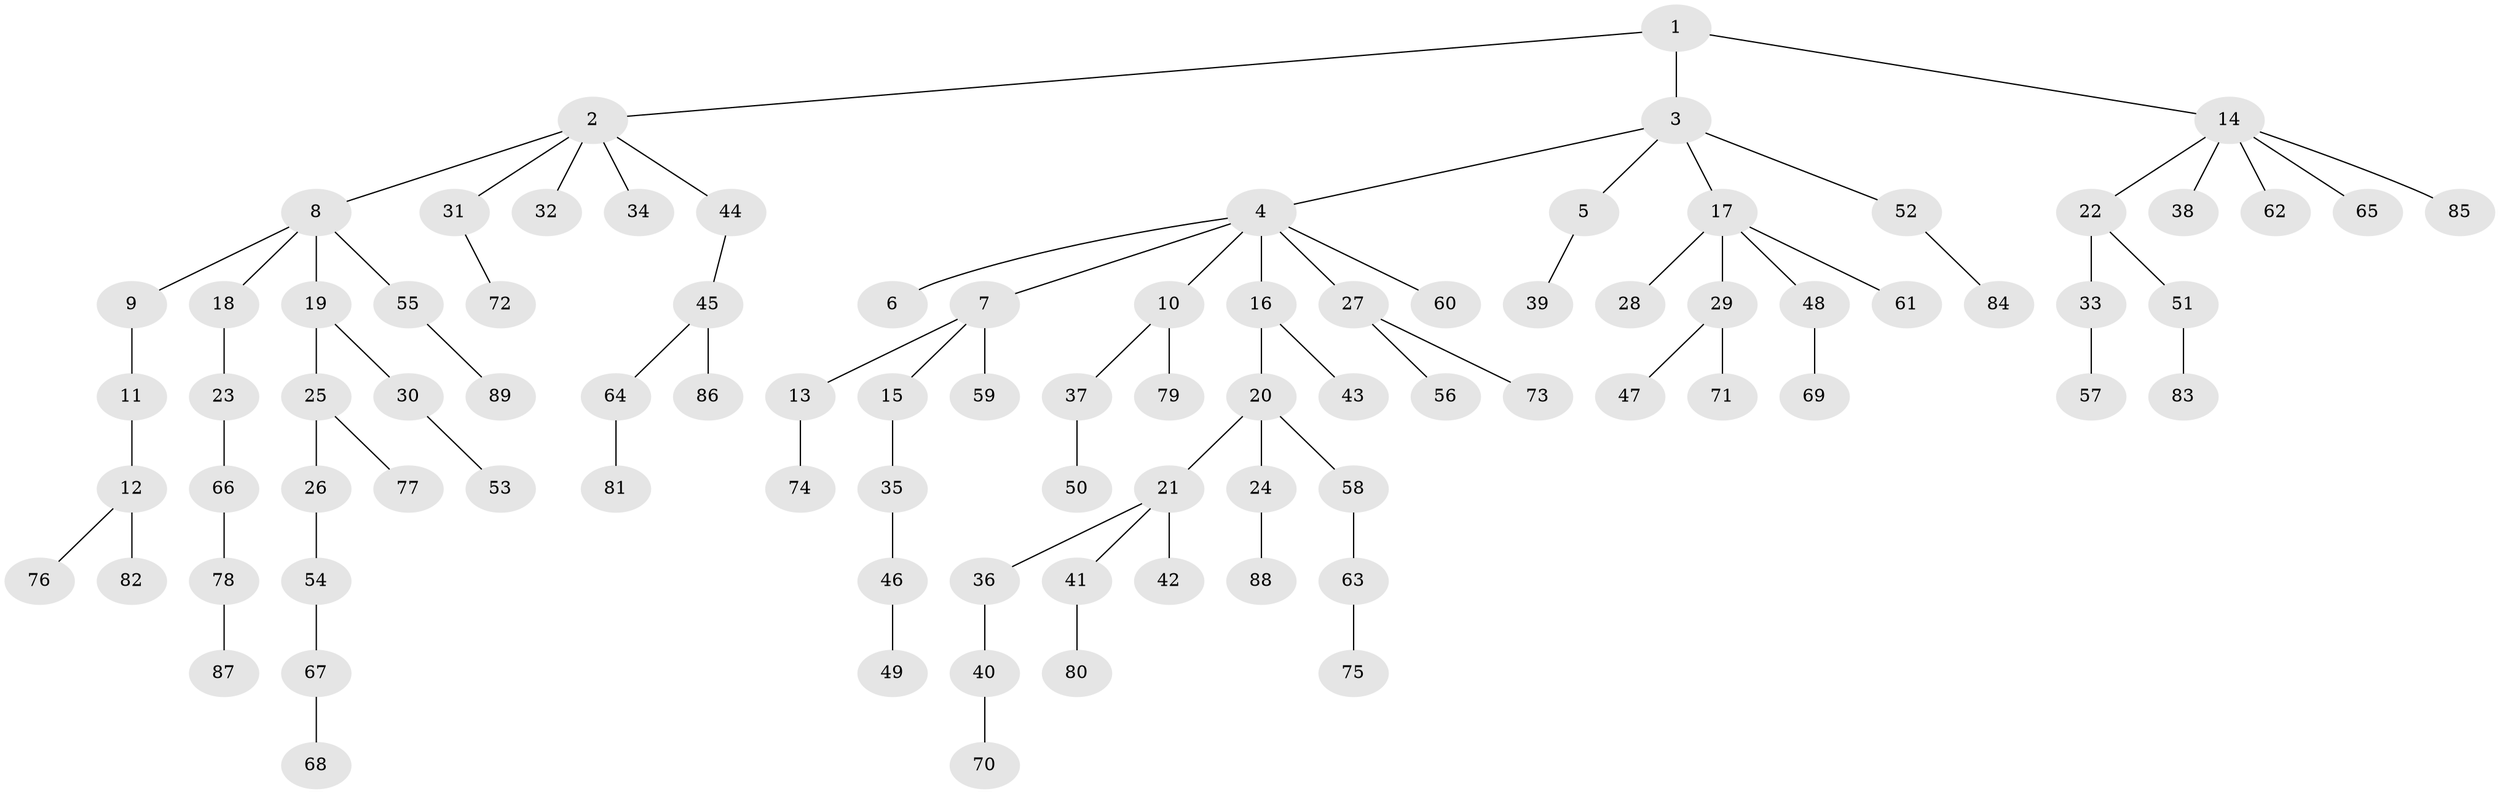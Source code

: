 // Generated by graph-tools (version 1.1) at 2025/15/03/09/25 04:15:23]
// undirected, 89 vertices, 88 edges
graph export_dot {
graph [start="1"]
  node [color=gray90,style=filled];
  1;
  2;
  3;
  4;
  5;
  6;
  7;
  8;
  9;
  10;
  11;
  12;
  13;
  14;
  15;
  16;
  17;
  18;
  19;
  20;
  21;
  22;
  23;
  24;
  25;
  26;
  27;
  28;
  29;
  30;
  31;
  32;
  33;
  34;
  35;
  36;
  37;
  38;
  39;
  40;
  41;
  42;
  43;
  44;
  45;
  46;
  47;
  48;
  49;
  50;
  51;
  52;
  53;
  54;
  55;
  56;
  57;
  58;
  59;
  60;
  61;
  62;
  63;
  64;
  65;
  66;
  67;
  68;
  69;
  70;
  71;
  72;
  73;
  74;
  75;
  76;
  77;
  78;
  79;
  80;
  81;
  82;
  83;
  84;
  85;
  86;
  87;
  88;
  89;
  1 -- 2;
  1 -- 3;
  1 -- 14;
  2 -- 8;
  2 -- 31;
  2 -- 32;
  2 -- 34;
  2 -- 44;
  3 -- 4;
  3 -- 5;
  3 -- 17;
  3 -- 52;
  4 -- 6;
  4 -- 7;
  4 -- 10;
  4 -- 16;
  4 -- 27;
  4 -- 60;
  5 -- 39;
  7 -- 13;
  7 -- 15;
  7 -- 59;
  8 -- 9;
  8 -- 18;
  8 -- 19;
  8 -- 55;
  9 -- 11;
  10 -- 37;
  10 -- 79;
  11 -- 12;
  12 -- 76;
  12 -- 82;
  13 -- 74;
  14 -- 22;
  14 -- 38;
  14 -- 62;
  14 -- 65;
  14 -- 85;
  15 -- 35;
  16 -- 20;
  16 -- 43;
  17 -- 28;
  17 -- 29;
  17 -- 48;
  17 -- 61;
  18 -- 23;
  19 -- 25;
  19 -- 30;
  20 -- 21;
  20 -- 24;
  20 -- 58;
  21 -- 36;
  21 -- 41;
  21 -- 42;
  22 -- 33;
  22 -- 51;
  23 -- 66;
  24 -- 88;
  25 -- 26;
  25 -- 77;
  26 -- 54;
  27 -- 56;
  27 -- 73;
  29 -- 47;
  29 -- 71;
  30 -- 53;
  31 -- 72;
  33 -- 57;
  35 -- 46;
  36 -- 40;
  37 -- 50;
  40 -- 70;
  41 -- 80;
  44 -- 45;
  45 -- 64;
  45 -- 86;
  46 -- 49;
  48 -- 69;
  51 -- 83;
  52 -- 84;
  54 -- 67;
  55 -- 89;
  58 -- 63;
  63 -- 75;
  64 -- 81;
  66 -- 78;
  67 -- 68;
  78 -- 87;
}

